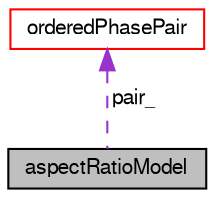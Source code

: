 digraph "aspectRatioModel"
{
  bgcolor="transparent";
  edge [fontname="FreeSans",fontsize="10",labelfontname="FreeSans",labelfontsize="10"];
  node [fontname="FreeSans",fontsize="10",shape=record];
  Node5 [label="aspectRatioModel",height=0.2,width=0.4,color="black", fillcolor="grey75", style="filled", fontcolor="black"];
  Node6 -> Node5 [dir="back",color="darkorchid3",fontsize="10",style="dashed",label=" pair_" ,fontname="FreeSans"];
  Node6 [label="orderedPhasePair",height=0.2,width=0.4,color="red",URL="$a32370.html"];
}

